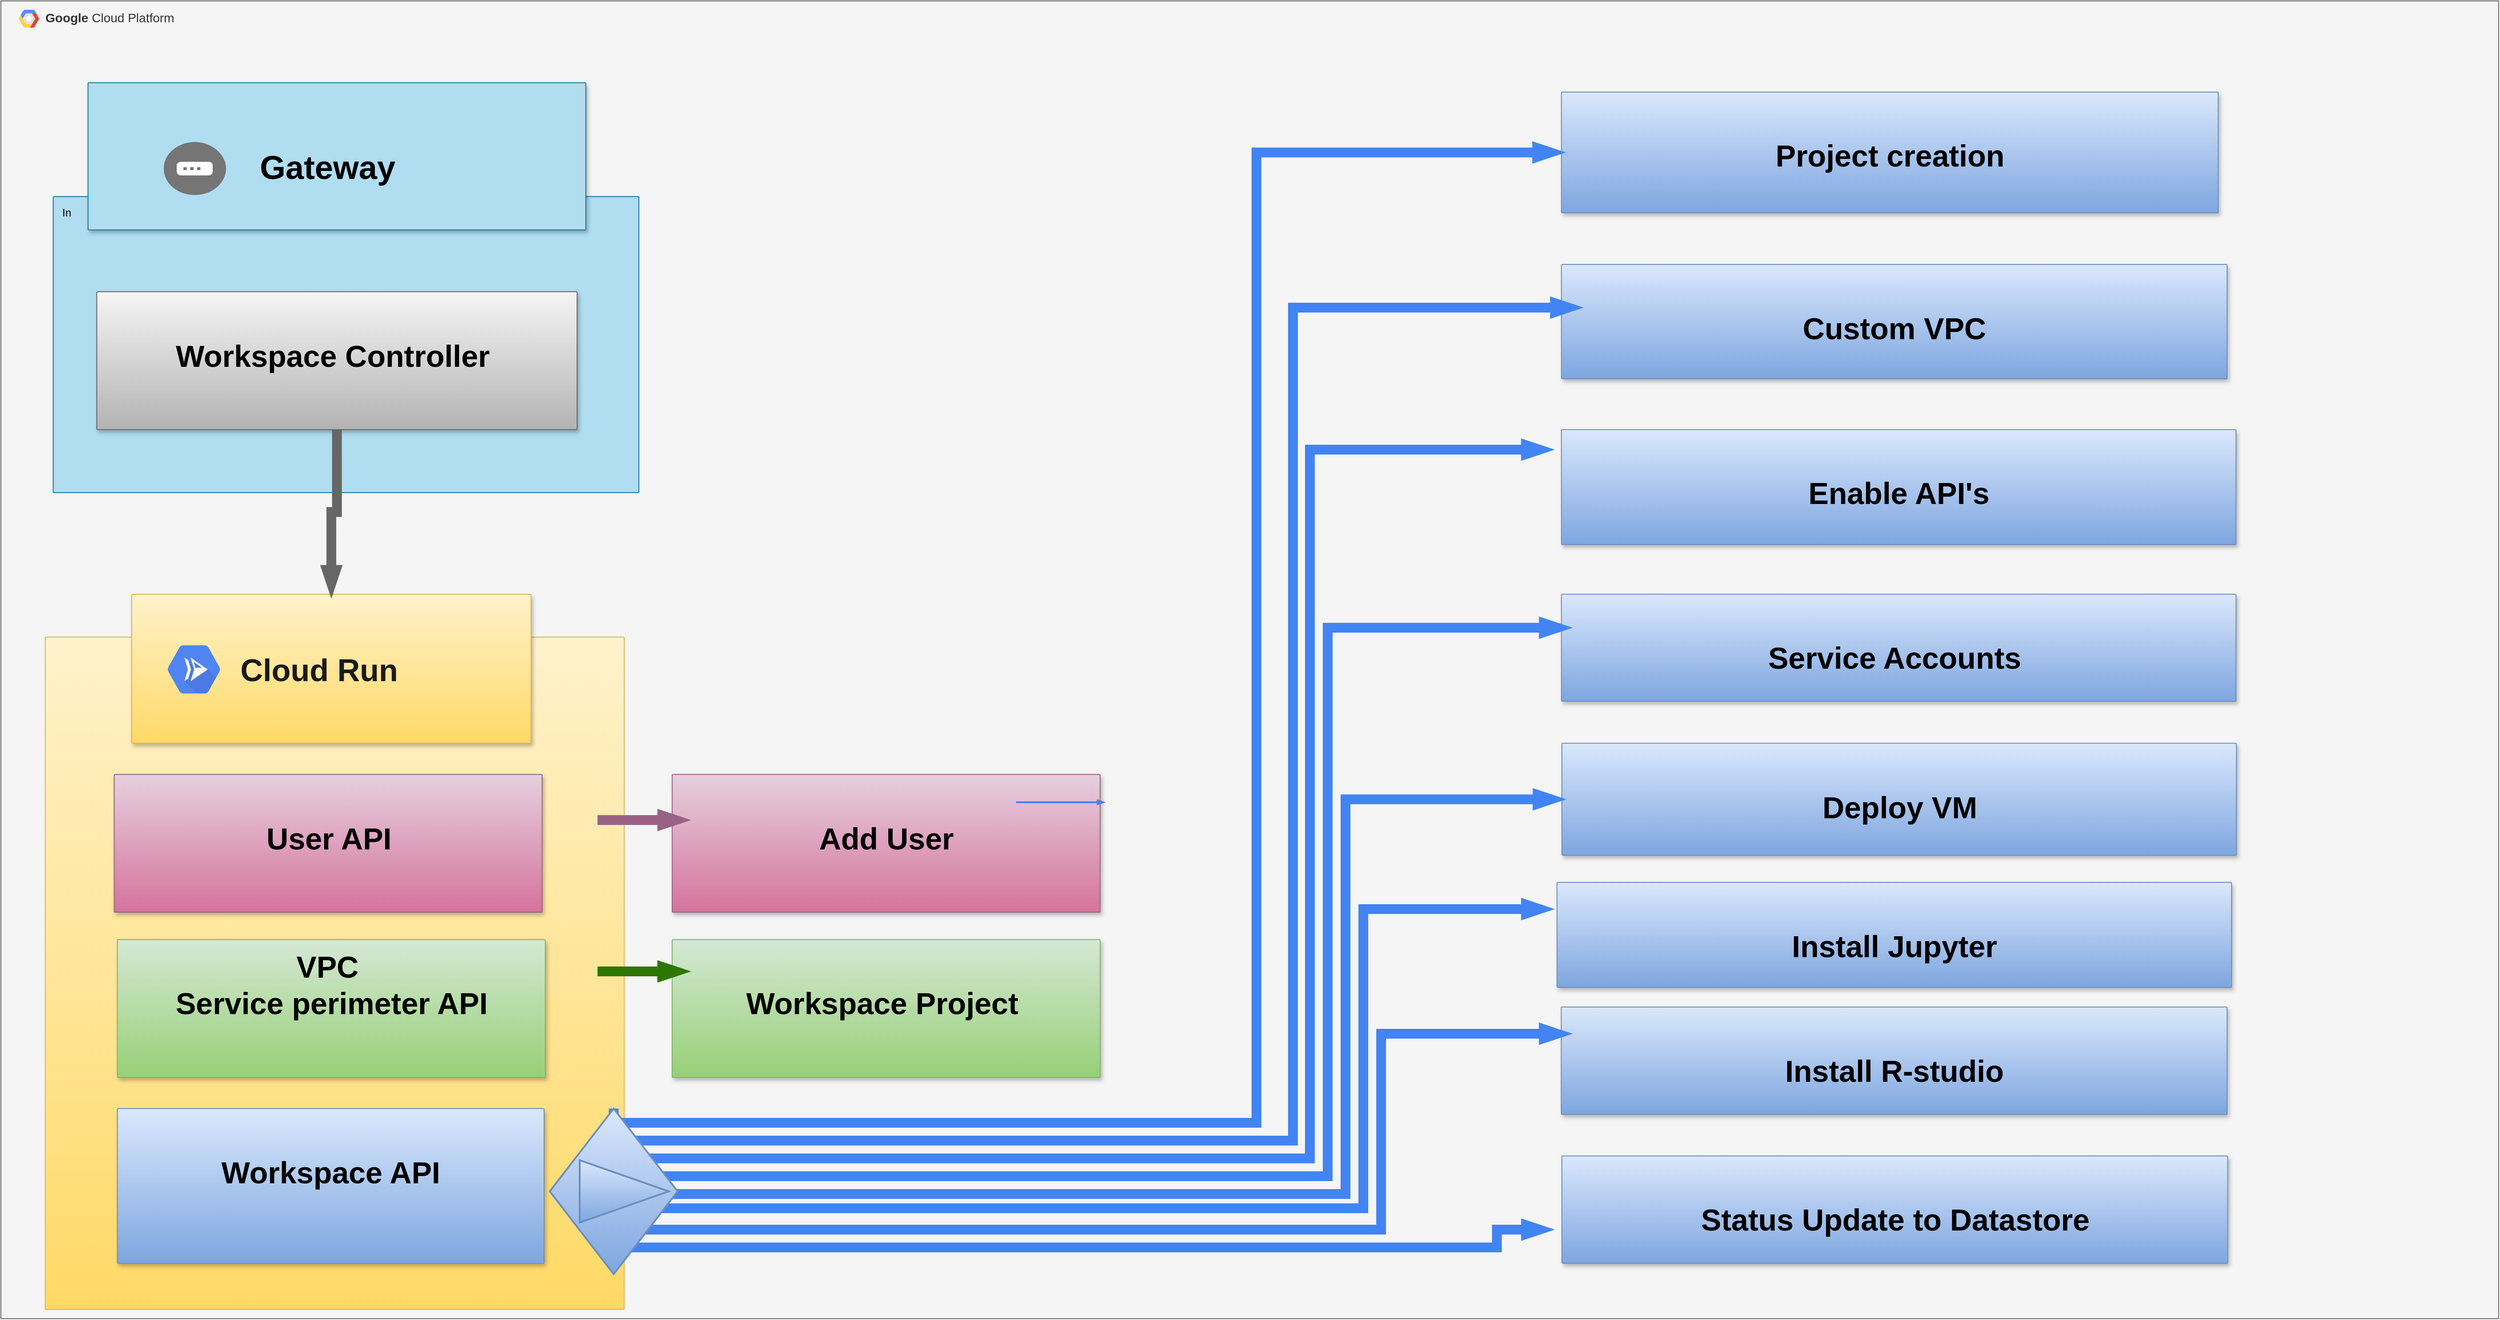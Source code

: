 <mxfile version="15.8.6" type="google"><diagram id="zaE4pxT3ap6JpaIU72sK" name="Page-1"><mxGraphModel dx="4828" dy="3112" grid="1" gridSize="10" guides="1" tooltips="1" connect="1" arrows="1" fold="1" page="1" pageScale="1" pageWidth="850" pageHeight="1400" math="0" shadow="0"><root><mxCell id="0"/><mxCell id="1" parent="0"/><object label="&lt;b&gt;Google &lt;/b&gt;Cloud Platform" id="TZdkqmhlCZ6UoSH8JUqV-41"><mxCell style="fillColor=#f5f5f5;strokeColor=#666666;shadow=0;fontSize=14;align=left;spacing=10;fontColor=#333333;9E9E9E;verticalAlign=top;spacingTop=-4;fontStyle=0;spacingLeft=40;html=1;" vertex="1" parent="1"><mxGeometry x="-1660" y="-80" width="2805" height="1480" as="geometry"/></mxCell></object><mxCell id="TZdkqmhlCZ6UoSH8JUqV-66" value="In" style="sketch=0;points=[[0,0,0],[0.25,0,0],[0.5,0,0],[0.75,0,0],[1,0,0],[1,0.25,0],[1,0.5,0],[1,0.75,0],[1,1,0],[0.75,1,0],[0.5,1,0],[0.25,1,0],[0,1,0],[0,0.75,0],[0,0.5,0],[0,0.25,0]];rounded=1;absoluteArcSize=1;arcSize=2;html=1;strokeColor=#10739e;shadow=0;dashed=0;fontSize=12;align=left;verticalAlign=top;spacing=10;spacingTop=-4;fillColor=#b1ddf0;" vertex="1" parent="TZdkqmhlCZ6UoSH8JUqV-41"><mxGeometry x="58.742" y="219.747" width="657.655" height="332.464" as="geometry"/></mxCell><mxCell id="TZdkqmhlCZ6UoSH8JUqV-42" value="" style="shape=mxgraph.gcp2.google_cloud_platform;fillColor=#F6F6F6;strokeColor=none;shadow=0;gradientColor=none;" vertex="1" parent="TZdkqmhlCZ6UoSH8JUqV-41"><mxGeometry width="23" height="20" relative="1" as="geometry"><mxPoint x="20" y="10" as="offset"/></mxGeometry></mxCell><mxCell id="TZdkqmhlCZ6UoSH8JUqV-51" value="&lt;font style=&quot;font-size: 34px&quot;&gt;&lt;b&gt;&lt;br&gt;Project&amp;nbsp;creation&lt;/b&gt;&lt;/font&gt;" style="sketch=0;points=[[0,0,0],[0.25,0,0],[0.5,0,0],[0.75,0,0],[1,0,0],[1,0.25,0],[1,0.5,0],[1,0.75,0],[1,1,0],[0.75,1,0],[0.5,1,0],[0.25,1,0],[0,1,0],[0,0.75,0],[0,0.5,0],[0,0.25,0]];rounded=1;absoluteArcSize=1;arcSize=2;html=1;strokeColor=#6c8ebf;shadow=1;dashed=0;fontSize=12;align=center;verticalAlign=top;spacing=10;spacingTop=-4;fillColor=#dae8fc;gradientColor=#7ea6e0;" vertex="1" parent="TZdkqmhlCZ6UoSH8JUqV-41"><mxGeometry x="1752.52" y="102.379" width="737.48" height="135.663" as="geometry"/></mxCell><mxCell id="TZdkqmhlCZ6UoSH8JUqV-61" value="" style="strokeColor=#10739e;shadow=1;strokeWidth=1;rounded=1;absoluteArcSize=1;arcSize=2;fillColor=#b1ddf0;align=right;" vertex="1" parent="TZdkqmhlCZ6UoSH8JUqV-41"><mxGeometry x="97.853" y="91.866" width="559.027" height="165.364" as="geometry"/></mxCell><mxCell id="TZdkqmhlCZ6UoSH8JUqV-62" value="&lt;font style=&quot;font-size: 37px&quot;&gt;&lt;b&gt;&amp;nbsp; &amp;nbsp;Gateway&lt;/b&gt;&lt;/font&gt;" style="sketch=0;dashed=0;connectable=0;html=1;fillColor=#757575;strokeColor=none;shape=mxgraph.gcp2.gateway;part=1;labelPosition=right;verticalLabelPosition=middle;align=left;verticalAlign=middle;spacingLeft=5;fontSize=12;" vertex="1" parent="TZdkqmhlCZ6UoSH8JUqV-61"><mxGeometry y="0.5" width="70" height="59.5" relative="1" as="geometry"><mxPoint x="85" y="-16" as="offset"/></mxGeometry></mxCell><mxCell id="TZdkqmhlCZ6UoSH8JUqV-71" value="&lt;font style=&quot;font-size: 34px&quot;&gt;&lt;br&gt;&lt;b&gt;Workspace Controller&amp;nbsp;&lt;/b&gt;&lt;/font&gt;" style="sketch=0;points=[[0,0,0],[0.25,0,0],[0.5,0,0],[0.75,0,0],[1,0,0],[1,0.25,0],[1,0.5,0],[1,0.75,0],[1,1,0],[0.75,1,0],[0.5,1,0],[0.25,1,0],[0,1,0],[0,0.75,0],[0,0.5,0],[0,0.25,0]];rounded=1;absoluteArcSize=1;arcSize=2;html=1;strokeColor=#666666;shadow=1;fontSize=12;align=center;verticalAlign=top;spacing=10;spacingTop=-4;fillColor=#f5f5f5;gradientColor=#b3b3b3;" vertex="1" parent="TZdkqmhlCZ6UoSH8JUqV-41"><mxGeometry x="107.662" y="326.617" width="539.41" height="154.851" as="geometry"/></mxCell><mxCell id="TZdkqmhlCZ6UoSH8JUqV-75" value="" style="sketch=0;points=[[0,0,0],[0.25,0,0],[0.5,0,0],[0.75,0,0],[1,0,0],[1,0.25,0],[1,0.5,0],[1,0.75,0],[1,1,0],[0.75,1,0],[0.5,1,0],[0.25,1,0],[0,1,0],[0,0.75,0],[0,0.5,0],[0,0.25,0]];rounded=1;absoluteArcSize=1;arcSize=2;html=1;shadow=0;dashed=0;fontSize=12;align=left;verticalAlign=top;spacing=10;spacingTop=-4;fillColor=#fff2cc;gradientColor=#ffd966;strokeColor=#d6b656;" vertex="1" parent="TZdkqmhlCZ6UoSH8JUqV-41"><mxGeometry x="49.81" y="714.488" width="650.19" height="755.162" as="geometry"/></mxCell><mxCell id="TZdkqmhlCZ6UoSH8JUqV-76" value="" style="shadow=1;strokeWidth=1;rounded=1;absoluteArcSize=1;arcSize=2;fillColor=#fff2cc;strokeColor=#d6b656;gradientColor=#ffd966;" vertex="1" parent="TZdkqmhlCZ6UoSH8JUqV-41"><mxGeometry x="146.863" y="666.397" width="448.447" height="167.38" as="geometry"/></mxCell><mxCell id="TZdkqmhlCZ6UoSH8JUqV-77" value="&lt;font style=&quot;font-size: 35px&quot; color=&quot;#1a1a1a&quot;&gt;&lt;b&gt;Cloud Run&lt;/b&gt;&lt;/font&gt;" style="sketch=0;dashed=0;connectable=0;html=1;fillColor=#5184F3;strokeColor=none;shape=mxgraph.gcp2.hexIcon;prIcon=cloud_run;part=1;labelPosition=right;verticalLabelPosition=middle;align=left;verticalAlign=middle;spacingLeft=5;fontColor=#999999;fontSize=12;" vertex="1" parent="TZdkqmhlCZ6UoSH8JUqV-76"><mxGeometry y="0.5" width="90" height="79.5" relative="1" as="geometry"><mxPoint x="25" y="-39" as="offset"/></mxGeometry></mxCell><mxCell id="TZdkqmhlCZ6UoSH8JUqV-48" value="&lt;span style=&quot;font-size: 34px&quot;&gt;&lt;b&gt;&lt;br&gt;User API&lt;/b&gt;&lt;/span&gt;" style="sketch=0;points=[[0,0,0],[0.25,0,0],[0.5,0,0],[0.75,0,0],[1,0,0],[1,0.25,0],[1,0.5,0],[1,0.75,0],[1,1,0],[0.75,1,0],[0.5,1,0],[0.25,1,0],[0,1,0],[0,0.75,0],[0,0.5,0],[0,0.25,0]];rounded=1;absoluteArcSize=1;arcSize=2;html=1;strokeColor=#996185;shadow=1;dashed=0;fontSize=12;align=center;verticalAlign=top;spacing=10;spacingTop=-4;fillColor=#e6d0de;gradientColor=#d5739d;" vertex="1" parent="TZdkqmhlCZ6UoSH8JUqV-41"><mxGeometry x="127.282" y="868.691" width="480.542" height="154.851" as="geometry"/></mxCell><mxCell id="TZdkqmhlCZ6UoSH8JUqV-78" value="&lt;span style=&quot;font-size: 34px&quot;&gt;&lt;b&gt;VPC&amp;nbsp;&lt;br&gt;Service perimeter API&lt;br&gt;&lt;/b&gt;&lt;/span&gt;" style="sketch=0;points=[[0,0,0],[0.25,0,0],[0.5,0,0],[0.75,0,0],[1,0,0],[1,0.25,0],[1,0.5,0],[1,0.75,0],[1,1,0],[0.75,1,0],[0.5,1,0],[0.25,1,0],[0,1,0],[0,0.75,0],[0,0.5,0],[0,0.25,0]];rounded=1;absoluteArcSize=1;arcSize=2;html=1;strokeColor=#82b366;shadow=1;dashed=0;fontSize=12;align=center;verticalAlign=top;spacing=10;spacingTop=-4;fillColor=#d5e8d4;gradientColor=#97d077;" vertex="1" parent="TZdkqmhlCZ6UoSH8JUqV-41"><mxGeometry x="130.817" y="1054.217" width="480.542" height="154.851" as="geometry"/></mxCell><mxCell id="TZdkqmhlCZ6UoSH8JUqV-102" value="&lt;span style=&quot;font-size: 34px&quot;&gt;&lt;b&gt;&lt;br&gt;Workspace API&lt;br&gt;&lt;/b&gt;&lt;/span&gt;" style="sketch=0;points=[[0,0,0],[0.25,0,0],[0.5,0,0],[0.75,0,0],[1,0,0],[1,0.25,0],[1,0.5,0],[1,0.75,0],[1,1,0],[0.75,1,0],[0.5,1,0],[0.25,1,0],[0,1,0],[0,0.75,0],[0,0.5,0],[0,0.25,0]];rounded=1;absoluteArcSize=1;arcSize=2;html=1;strokeColor=#6c8ebf;shadow=1;dashed=0;fontSize=12;align=center;verticalAlign=top;spacing=10;spacingTop=-4;fillColor=#dae8fc;gradientColor=#7ea6e0;" vertex="1" parent="TZdkqmhlCZ6UoSH8JUqV-41"><mxGeometry x="130.82" y="1244.049" width="479.18" height="173.853" as="geometry"/></mxCell><mxCell id="TZdkqmhlCZ6UoSH8JUqV-103" value="&lt;span style=&quot;font-size: 34px&quot;&gt;&lt;b&gt;&lt;br&gt;Add User&lt;br&gt;&lt;/b&gt;&lt;/span&gt;" style="sketch=0;points=[[0,0,0],[0.25,0,0],[0.5,0,0],[0.75,0,0],[1,0,0],[1,0.25,0],[1,0.5,0],[1,0.75,0],[1,1,0],[0.75,1,0],[0.5,1,0],[0.25,1,0],[0,1,0],[0,0.75,0],[0,0.5,0],[0,0.25,0]];rounded=1;absoluteArcSize=1;arcSize=2;html=1;strokeColor=#996185;shadow=1;dashed=0;fontSize=12;align=center;verticalAlign=top;spacing=10;spacingTop=-4;fillColor=#e6d0de;gradientColor=#d5739d;" vertex="1" parent="TZdkqmhlCZ6UoSH8JUqV-41"><mxGeometry x="753.879" y="868.691" width="480.542" height="154.851" as="geometry"/></mxCell><mxCell id="TZdkqmhlCZ6UoSH8JUqV-104" value="&lt;span style=&quot;font-size: 34px&quot;&gt;&lt;b&gt;&lt;br&gt;Workspace Project&amp;nbsp;&lt;br&gt;&lt;/b&gt;&lt;/span&gt;" style="sketch=0;points=[[0,0,0],[0.25,0,0],[0.5,0,0],[0.75,0,0],[1,0,0],[1,0.25,0],[1,0.5,0],[1,0.75,0],[1,1,0],[0.75,1,0],[0.5,1,0],[0.25,1,0],[0,1,0],[0,0.75,0],[0,0.5,0],[0,0.25,0]];rounded=1;absoluteArcSize=1;arcSize=2;html=1;strokeColor=#82b366;shadow=1;dashed=0;fontSize=12;align=center;verticalAlign=top;spacing=10;spacingTop=-4;fillColor=#d5e8d4;gradientColor=#97d077;" vertex="1" parent="TZdkqmhlCZ6UoSH8JUqV-41"><mxGeometry x="753.879" y="1054.217" width="480.542" height="154.851" as="geometry"/></mxCell><mxCell id="TZdkqmhlCZ6UoSH8JUqV-108" value="&lt;font style=&quot;font-size: 34px&quot;&gt;&lt;b&gt;&lt;br&gt;Custom VPC&lt;br&gt;&lt;/b&gt;&lt;/font&gt;" style="sketch=0;points=[[0,0,0],[0.25,0,0],[0.5,0,0],[0.75,0,0],[1,0,0],[1,0.25,0],[1,0.5,0],[1,0.75,0],[1,1,0],[0.75,1,0],[0.5,1,0],[0.25,1,0],[0,1,0],[0,0.75,0],[0,0.5,0],[0,0.25,0]];rounded=1;absoluteArcSize=1;arcSize=2;html=1;strokeColor=#6c8ebf;shadow=1;dashed=0;fontSize=12;align=center;verticalAlign=top;spacing=10;spacingTop=-4;fillColor=#dae8fc;gradientColor=#7ea6e0;" vertex="1" parent="TZdkqmhlCZ6UoSH8JUqV-41"><mxGeometry x="1752.52" y="296" width="747.48" height="128.336" as="geometry"/></mxCell><mxCell id="TZdkqmhlCZ6UoSH8JUqV-109" value="&lt;font style=&quot;font-size: 34px&quot;&gt;&lt;b&gt;&lt;br&gt;Enable API's&lt;br&gt;&lt;/b&gt;&lt;/font&gt;" style="sketch=0;points=[[0,0,0],[0.25,0,0],[0.5,0,0],[0.75,0,0],[1,0,0],[1,0.25,0],[1,0.5,0],[1,0.75,0],[1,1,0],[0.75,1,0],[0.5,1,0],[0.25,1,0],[0,1,0],[0,0.75,0],[0,0.5,0],[0,0.25,0]];rounded=1;absoluteArcSize=1;arcSize=2;html=1;strokeColor=#6c8ebf;shadow=1;dashed=0;fontSize=12;align=center;verticalAlign=top;spacing=10;spacingTop=-4;fillColor=#dae8fc;gradientColor=#7ea6e0;" vertex="1" parent="TZdkqmhlCZ6UoSH8JUqV-41"><mxGeometry x="1752.52" y="481.476" width="757.48" height="129.153" as="geometry"/></mxCell><mxCell id="TZdkqmhlCZ6UoSH8JUqV-110" value="&lt;font style=&quot;font-size: 34px&quot;&gt;&lt;b&gt;&lt;br&gt;Service Accounts&amp;nbsp;&lt;br&gt;&lt;/b&gt;&lt;/font&gt;" style="sketch=0;points=[[0,0,0],[0.25,0,0],[0.5,0,0],[0.75,0,0],[1,0,0],[1,0.25,0],[1,0.5,0],[1,0.75,0],[1,1,0],[0.75,1,0],[0.5,1,0],[0.25,1,0],[0,1,0],[0,0.75,0],[0,0.5,0],[0,0.25,0]];rounded=1;absoluteArcSize=1;arcSize=2;html=1;strokeColor=#6c8ebf;shadow=1;dashed=0;fontSize=12;align=center;verticalAlign=top;spacing=10;spacingTop=-4;fillColor=#dae8fc;gradientColor=#7ea6e0;" vertex="1" parent="TZdkqmhlCZ6UoSH8JUqV-41"><mxGeometry x="1752.52" y="666.404" width="757.48" height="120.17" as="geometry"/></mxCell><mxCell id="TZdkqmhlCZ6UoSH8JUqV-111" value="&lt;font style=&quot;font-size: 34px&quot;&gt;&lt;b&gt;&lt;br&gt;Deploy VM&lt;br&gt;&lt;/b&gt;&lt;/font&gt;" style="sketch=0;points=[[0,0,0],[0.25,0,0],[0.5,0,0],[0.75,0,0],[1,0,0],[1,0.25,0],[1,0.5,0],[1,0.75,0],[1,1,0],[0.75,1,0],[0.5,1,0],[0.25,1,0],[0,1,0],[0,0.75,0],[0,0.5,0],[0,0.25,0]];rounded=1;absoluteArcSize=1;arcSize=2;html=1;strokeColor=#6c8ebf;shadow=1;dashed=0;fontSize=12;align=center;verticalAlign=top;spacing=10;spacingTop=-4;fillColor=#dae8fc;gradientColor=#7ea6e0;" vertex="1" parent="TZdkqmhlCZ6UoSH8JUqV-41"><mxGeometry x="1753" y="833.778" width="757.48" height="125.831" as="geometry"/></mxCell><mxCell id="TZdkqmhlCZ6UoSH8JUqV-112" value="&lt;font style=&quot;font-size: 34px&quot;&gt;&lt;b&gt;&lt;br&gt;Install Jupyter&lt;br&gt;&lt;/b&gt;&lt;/font&gt;" style="sketch=0;points=[[0,0,0],[0.25,0,0],[0.5,0,0],[0.75,0,0],[1,0,0],[1,0.25,0],[1,0.5,0],[1,0.75,0],[1,1,0],[0.75,1,0],[0.5,1,0],[0.25,1,0],[0,1,0],[0,0.75,0],[0,0.5,0],[0,0.25,0]];rounded=1;absoluteArcSize=1;arcSize=2;html=1;strokeColor=#6c8ebf;shadow=1;dashed=0;fontSize=12;align=center;verticalAlign=top;spacing=10;spacingTop=-4;fillColor=#dae8fc;gradientColor=#7ea6e0;" vertex="1" parent="TZdkqmhlCZ6UoSH8JUqV-41"><mxGeometry x="1747.52" y="989.996" width="757.48" height="118.058" as="geometry"/></mxCell><mxCell id="TZdkqmhlCZ6UoSH8JUqV-113" value="&lt;font style=&quot;font-size: 34px&quot;&gt;&lt;b&gt;&lt;br&gt;Install R-studio&lt;br&gt;&lt;/b&gt;&lt;/font&gt;" style="sketch=0;points=[[0,0,0],[0.25,0,0],[0.5,0,0],[0.75,0,0],[1,0,0],[1,0.25,0],[1,0.5,0],[1,0.75,0],[1,1,0],[0.75,1,0],[0.5,1,0],[0.25,1,0],[0,1,0],[0,0.75,0],[0,0.5,0],[0,0.25,0]];rounded=1;absoluteArcSize=1;arcSize=2;html=1;strokeColor=#6c8ebf;shadow=1;dashed=0;fontSize=12;align=center;verticalAlign=top;spacing=10;spacingTop=-4;fillColor=#dae8fc;gradientColor=#7ea6e0;" vertex="1" parent="TZdkqmhlCZ6UoSH8JUqV-41"><mxGeometry x="1752.31" y="1130.0" width="747.69" height="120.625" as="geometry"/></mxCell><mxCell id="TZdkqmhlCZ6UoSH8JUqV-115" value="&lt;font style=&quot;font-size: 34px&quot;&gt;&lt;b&gt;&lt;br&gt;Status Update to Datastore&lt;br&gt;&lt;/b&gt;&lt;/font&gt;" style="sketch=0;points=[[0,0,0],[0.25,0,0],[0.5,0,0],[0.75,0,0],[1,0,0],[1,0.25,0],[1,0.5,0],[1,0.75,0],[1,1,0],[0.75,1,0],[0.5,1,0],[0.25,1,0],[0,1,0],[0,0.75,0],[0,0.5,0],[0,0.25,0]];rounded=1;absoluteArcSize=1;arcSize=2;html=1;strokeColor=#6c8ebf;shadow=1;dashed=0;fontSize=12;align=center;verticalAlign=top;spacing=10;spacingTop=-4;fillColor=#dae8fc;gradientColor=#7ea6e0;" vertex="1" parent="TZdkqmhlCZ6UoSH8JUqV-41"><mxGeometry x="1753" y="1297.275" width="747.69" height="120.625" as="geometry"/></mxCell><mxCell id="TZdkqmhlCZ6UoSH8JUqV-128" value="" style="edgeStyle=orthogonalEdgeStyle;fontSize=12;html=1;endArrow=blockThin;endFill=1;rounded=0;strokeWidth=11;endSize=4;startSize=4;dashed=0;strokeColor=#666666;fillColor=#f5f5f5;gradientColor=#b3b3b3;entryX=0.5;entryY=0;entryDx=0;entryDy=0;exitX=0.5;exitY=1;exitDx=0;exitDy=0;exitPerimeter=0;" edge="1" parent="TZdkqmhlCZ6UoSH8JUqV-41" source="TZdkqmhlCZ6UoSH8JUqV-71" target="TZdkqmhlCZ6UoSH8JUqV-76"><mxGeometry width="100" relative="1" as="geometry"><mxPoint x="360" y="600" as="sourcePoint"/><mxPoint x="460" y="600" as="targetPoint"/></mxGeometry></mxCell><mxCell id="TZdkqmhlCZ6UoSH8JUqV-68" value="" style="edgeStyle=orthogonalEdgeStyle;fontSize=12;html=1;endArrow=blockThin;endFill=1;rounded=0;strokeWidth=11;endSize=4;startSize=4;dashed=0;strokeColor=#996185;fillColor=#e6d0de;gradientColor=#d5739d;" edge="1" parent="1"><mxGeometry width="100" relative="1" as="geometry"><mxPoint x="-990" y="840" as="sourcePoint"/><mxPoint x="-890" y="840" as="targetPoint"/></mxGeometry></mxCell><mxCell id="TZdkqmhlCZ6UoSH8JUqV-106" value="" style="edgeStyle=orthogonalEdgeStyle;fontSize=12;html=1;endArrow=blockThin;endFill=1;rounded=0;strokeWidth=11;endSize=4;startSize=4;dashed=0;strokeColor=#2D7600;fillColor=#60a917;" edge="1" parent="1"><mxGeometry width="100" relative="1" as="geometry"><mxPoint x="-990" y="1010" as="sourcePoint"/><mxPoint x="-890" y="1010" as="targetPoint"/></mxGeometry></mxCell><mxCell id="TZdkqmhlCZ6UoSH8JUqV-107" value="" style="edgeStyle=orthogonalEdgeStyle;fontSize=12;html=1;endArrow=blockThin;endFill=1;rounded=0;strokeWidth=11;endSize=4;startSize=4;dashed=0;strokeColor=#4284F3;entryX=0;entryY=0.5;entryDx=0;entryDy=0;entryPerimeter=0;startArrow=none;exitX=0.5;exitY=0;exitDx=0;exitDy=0;exitPerimeter=0;" edge="1" parent="1" source="TZdkqmhlCZ6UoSH8JUqV-124" target="TZdkqmhlCZ6UoSH8JUqV-51"><mxGeometry width="100" relative="1" as="geometry"><mxPoint x="-950" y="1170" as="sourcePoint"/><mxPoint x="-880" y="1190" as="targetPoint"/><Array as="points"><mxPoint x="-972" y="1180"/><mxPoint x="-250" y="1180"/><mxPoint x="-250" y="90"/></Array></mxGeometry></mxCell><mxCell id="TZdkqmhlCZ6UoSH8JUqV-116" value="" style="edgeStyle=orthogonalEdgeStyle;fontSize=12;html=1;endArrow=blockThin;endFill=1;rounded=0;strokeWidth=11;endSize=4;startSize=4;dashed=0;strokeColor=#4284F3;entryX=0;entryY=0.5;entryDx=0;entryDy=0;entryPerimeter=0;" edge="1" parent="1"><mxGeometry width="100" relative="1" as="geometry"><mxPoint x="-960" y="1220" as="sourcePoint"/><mxPoint x="112.52" y="264.46" as="targetPoint"/><Array as="points"><mxPoint x="-960" y="1200"/><mxPoint x="-209" y="1200"/><mxPoint x="-209" y="264"/></Array></mxGeometry></mxCell><mxCell id="TZdkqmhlCZ6UoSH8JUqV-118" value="" style="edgeStyle=orthogonalEdgeStyle;fontSize=12;html=1;endArrow=blockThin;endFill=1;rounded=0;strokeWidth=11;endSize=4;startSize=4;dashed=0;strokeColor=#4284F3;" edge="1" parent="1"><mxGeometry width="100" relative="1" as="geometry"><mxPoint x="-960" y="1230" as="sourcePoint"/><mxPoint x="80" y="424" as="targetPoint"/><Array as="points"><mxPoint x="-950" y="1230"/><mxPoint x="-950" y="1220"/><mxPoint x="-190" y="1220"/><mxPoint x="-190" y="424"/></Array></mxGeometry></mxCell><mxCell id="TZdkqmhlCZ6UoSH8JUqV-119" value="" style="edgeStyle=orthogonalEdgeStyle;fontSize=12;html=1;endArrow=blockThin;endFill=1;rounded=0;strokeWidth=11;endSize=4;startSize=4;dashed=0;strokeColor=#4284F3;" edge="1" parent="1"><mxGeometry width="100" relative="1" as="geometry"><mxPoint x="-965.079" y="1240" as="sourcePoint"/><mxPoint x="100" y="624" as="targetPoint"/><Array as="points"><mxPoint x="-170" y="1240"/><mxPoint x="-170" y="624"/></Array></mxGeometry></mxCell><mxCell id="TZdkqmhlCZ6UoSH8JUqV-120" value="" style="edgeStyle=orthogonalEdgeStyle;fontSize=12;html=1;endArrow=blockThin;endFill=1;rounded=0;strokeWidth=11;endSize=4;startSize=4;dashed=0;strokeColor=#4284F3;entryX=0;entryY=0.5;entryDx=0;entryDy=0;entryPerimeter=0;" edge="1" parent="1" target="TZdkqmhlCZ6UoSH8JUqV-111"><mxGeometry width="100" relative="1" as="geometry"><mxPoint x="-950" y="1270" as="sourcePoint"/><mxPoint x="100" y="764" as="targetPoint"/><Array as="points"><mxPoint x="-950" y="1260"/><mxPoint x="-150" y="1260"/><mxPoint x="-150" y="817"/></Array></mxGeometry></mxCell><mxCell id="TZdkqmhlCZ6UoSH8JUqV-121" value="" style="edgeStyle=orthogonalEdgeStyle;fontSize=12;html=1;endArrow=blockThin;endFill=1;rounded=0;strokeWidth=11;endSize=4;startSize=4;dashed=0;strokeColor=#4284F3;" edge="1" parent="1"><mxGeometry width="100" relative="1" as="geometry"><mxPoint x="-940" y="1290" as="sourcePoint"/><mxPoint x="80" y="940" as="targetPoint"/><Array as="points"><mxPoint x="-950" y="1290"/><mxPoint x="-950" y="1276"/><mxPoint x="-130" y="1276"/><mxPoint x="-130" y="940"/></Array></mxGeometry></mxCell><mxCell id="TZdkqmhlCZ6UoSH8JUqV-122" value="" style="edgeStyle=orthogonalEdgeStyle;fontSize=12;html=1;endArrow=blockThin;endFill=1;rounded=0;strokeWidth=11;endSize=4;startSize=4;dashed=0;strokeColor=#4284F3;" edge="1" parent="1"><mxGeometry width="100" relative="1" as="geometry"><mxPoint x="-950" y="1300" as="sourcePoint"/><mxPoint x="100" y="1080" as="targetPoint"/><Array as="points"><mxPoint x="-110" y="1300"/><mxPoint x="-110" y="1080"/></Array></mxGeometry></mxCell><mxCell id="TZdkqmhlCZ6UoSH8JUqV-123" value="" style="edgeStyle=orthogonalEdgeStyle;fontSize=12;html=1;endArrow=blockThin;endFill=1;rounded=0;strokeWidth=11;endSize=4;startSize=4;dashed=0;strokeColor=#4284F3;" edge="1" parent="1"><mxGeometry width="100" relative="1" as="geometry"><mxPoint x="-960" y="1330" as="sourcePoint"/><mxPoint x="80" y="1300" as="targetPoint"/><Array as="points"><mxPoint x="-960" y="1320"/><mxPoint x="20" y="1320"/><mxPoint x="20" y="1300"/></Array></mxGeometry></mxCell><mxCell id="TZdkqmhlCZ6UoSH8JUqV-124" value="" style="strokeWidth=2;html=1;shape=mxgraph.flowchart.decision;whiteSpace=wrap;fontSize=34;fillColor=#dae8fc;gradientColor=#7ea6e0;strokeColor=#6c8ebf;" vertex="1" parent="1"><mxGeometry x="-1043.6" y="1164.05" width="143.6" height="185.95" as="geometry"/></mxCell><mxCell id="TZdkqmhlCZ6UoSH8JUqV-126" value="" style="verticalLabelPosition=bottom;verticalAlign=top;html=1;strokeWidth=2;shape=mxgraph.arrows2.arrow;dy=1;dx=100;notch=0;fontSize=34;fillColor=#dae8fc;gradientColor=#7ea6e0;strokeColor=#6c8ebf;" vertex="1" parent="1"><mxGeometry x="-1010" y="1222.03" width="100" height="70" as="geometry"/></mxCell><mxCell id="TZdkqmhlCZ6UoSH8JUqV-127" value="" style="edgeStyle=orthogonalEdgeStyle;fontSize=12;html=1;endArrow=blockThin;endFill=1;rounded=0;strokeWidth=2;endSize=4;startSize=4;dashed=0;strokeColor=#4284F3;fontColor=#1A1A1A;" edge="1" parent="1"><mxGeometry width="100" relative="1" as="geometry"><mxPoint x="-520" y="820" as="sourcePoint"/><mxPoint x="-420" y="820" as="targetPoint"/></mxGeometry></mxCell></root></mxGraphModel></diagram></mxfile>